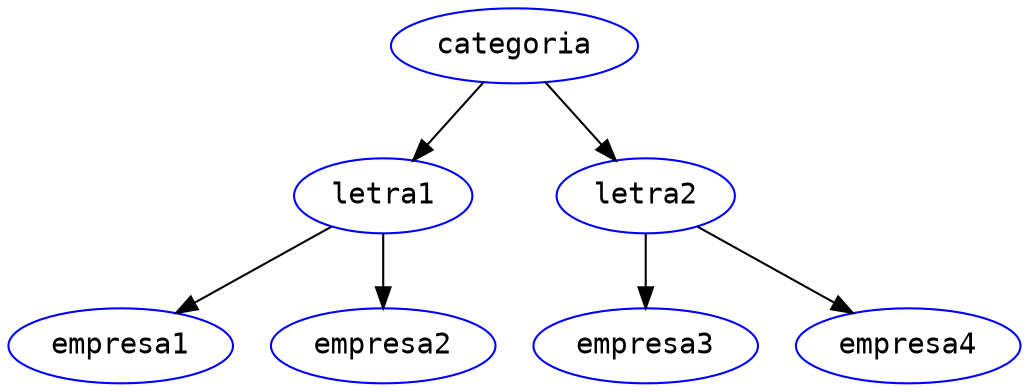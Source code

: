 digraph modelo{
node [color=Blue,fontname=Courier]
categoria->{letra1 letra2}
{rank=same letra1 letra2}
letra1->{empresa1 empresa2}
letra2->{empresa3 empresa4}
{rank=same empresa1 empresa2 empresa3 empresa4}
}
